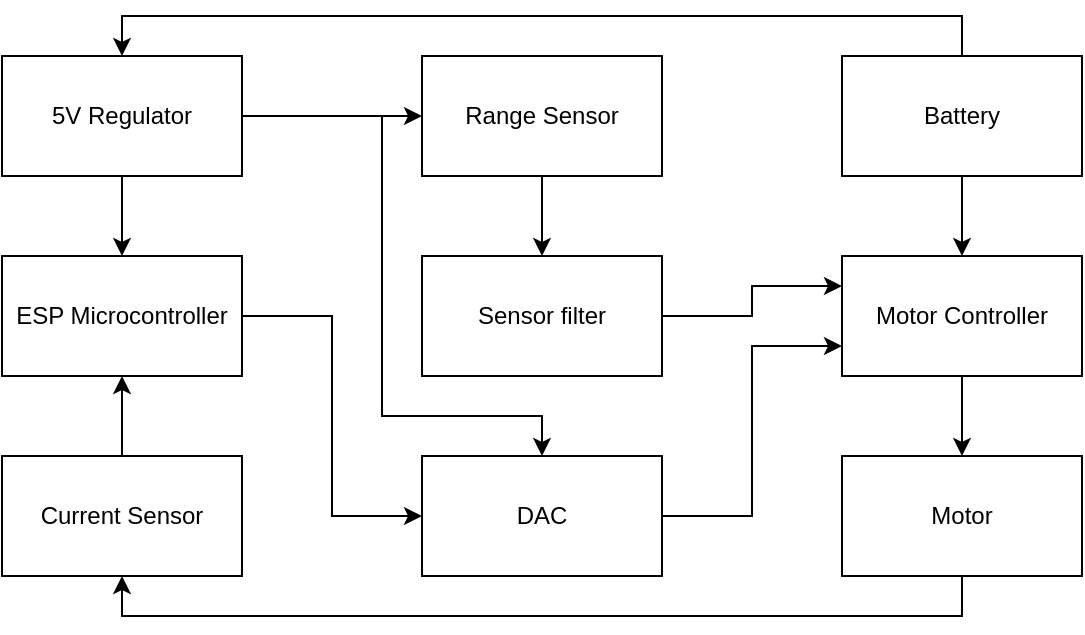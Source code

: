 <mxfile version="20.2.7" type="device"><diagram id="2BXvnWU8AymXPTObcF3t" name="Page-1"><mxGraphModel dx="1038" dy="547" grid="1" gridSize="10" guides="1" tooltips="1" connect="1" arrows="1" fold="1" page="1" pageScale="1" pageWidth="850" pageHeight="1100" math="0" shadow="0"><root><mxCell id="0"/><mxCell id="1" parent="0"/><mxCell id="f8B49tKwPe9jqNVIwfBN-42" style="edgeStyle=orthogonalEdgeStyle;rounded=0;orthogonalLoop=1;jettySize=auto;html=1;exitX=1;exitY=0.5;exitDx=0;exitDy=0;entryX=0;entryY=0.5;entryDx=0;entryDy=0;" edge="1" parent="1" source="f8B49tKwPe9jqNVIwfBN-1" target="f8B49tKwPe9jqNVIwfBN-2"><mxGeometry relative="1" as="geometry"/></mxCell><mxCell id="f8B49tKwPe9jqNVIwfBN-1" value="ESP Microcontroller" style="rounded=0;whiteSpace=wrap;html=1;" vertex="1" parent="1"><mxGeometry x="170" y="220" width="120" height="60" as="geometry"/></mxCell><mxCell id="f8B49tKwPe9jqNVIwfBN-35" style="edgeStyle=orthogonalEdgeStyle;rounded=0;orthogonalLoop=1;jettySize=auto;html=1;exitX=1;exitY=0.5;exitDx=0;exitDy=0;entryX=0;entryY=0.75;entryDx=0;entryDy=0;" edge="1" parent="1" source="f8B49tKwPe9jqNVIwfBN-2" target="f8B49tKwPe9jqNVIwfBN-10"><mxGeometry relative="1" as="geometry"/></mxCell><mxCell id="f8B49tKwPe9jqNVIwfBN-2" value="DAC" style="rounded=0;whiteSpace=wrap;html=1;" vertex="1" parent="1"><mxGeometry x="380" y="320" width="120" height="60" as="geometry"/></mxCell><mxCell id="f8B49tKwPe9jqNVIwfBN-31" style="edgeStyle=orthogonalEdgeStyle;rounded=0;orthogonalLoop=1;jettySize=auto;html=1;exitX=1;exitY=0.5;exitDx=0;exitDy=0;entryX=0;entryY=0.5;entryDx=0;entryDy=0;" edge="1" parent="1" source="f8B49tKwPe9jqNVIwfBN-3" target="f8B49tKwPe9jqNVIwfBN-5"><mxGeometry relative="1" as="geometry"/></mxCell><mxCell id="f8B49tKwPe9jqNVIwfBN-40" style="edgeStyle=orthogonalEdgeStyle;rounded=0;orthogonalLoop=1;jettySize=auto;html=1;exitX=0.5;exitY=1;exitDx=0;exitDy=0;entryX=0.5;entryY=0;entryDx=0;entryDy=0;" edge="1" parent="1" source="f8B49tKwPe9jqNVIwfBN-3" target="f8B49tKwPe9jqNVIwfBN-1"><mxGeometry relative="1" as="geometry"/></mxCell><mxCell id="f8B49tKwPe9jqNVIwfBN-43" style="edgeStyle=orthogonalEdgeStyle;rounded=0;orthogonalLoop=1;jettySize=auto;html=1;exitX=1;exitY=0.5;exitDx=0;exitDy=0;entryX=0.5;entryY=0;entryDx=0;entryDy=0;" edge="1" parent="1" source="f8B49tKwPe9jqNVIwfBN-3" target="f8B49tKwPe9jqNVIwfBN-2"><mxGeometry relative="1" as="geometry"><Array as="points"><mxPoint x="360" y="150"/><mxPoint x="360" y="300"/><mxPoint x="440" y="300"/></Array></mxGeometry></mxCell><mxCell id="f8B49tKwPe9jqNVIwfBN-3" value="5V Regulator" style="rounded=0;whiteSpace=wrap;html=1;" vertex="1" parent="1"><mxGeometry x="170" y="120" width="120" height="60" as="geometry"/></mxCell><mxCell id="f8B49tKwPe9jqNVIwfBN-33" style="edgeStyle=orthogonalEdgeStyle;rounded=0;orthogonalLoop=1;jettySize=auto;html=1;exitX=0.5;exitY=1;exitDx=0;exitDy=0;entryX=0.5;entryY=0;entryDx=0;entryDy=0;" edge="1" parent="1" source="f8B49tKwPe9jqNVIwfBN-4" target="f8B49tKwPe9jqNVIwfBN-10"><mxGeometry relative="1" as="geometry"/></mxCell><mxCell id="f8B49tKwPe9jqNVIwfBN-37" style="edgeStyle=orthogonalEdgeStyle;rounded=0;orthogonalLoop=1;jettySize=auto;html=1;exitX=0.5;exitY=0;exitDx=0;exitDy=0;entryX=0.5;entryY=0;entryDx=0;entryDy=0;" edge="1" parent="1" source="f8B49tKwPe9jqNVIwfBN-4" target="f8B49tKwPe9jqNVIwfBN-3"><mxGeometry relative="1" as="geometry"/></mxCell><mxCell id="f8B49tKwPe9jqNVIwfBN-4" value="Battery" style="rounded=0;whiteSpace=wrap;html=1;" vertex="1" parent="1"><mxGeometry x="590" y="120" width="120" height="60" as="geometry"/></mxCell><mxCell id="f8B49tKwPe9jqNVIwfBN-32" style="edgeStyle=orthogonalEdgeStyle;rounded=0;orthogonalLoop=1;jettySize=auto;html=1;exitX=0.5;exitY=1;exitDx=0;exitDy=0;entryX=0.5;entryY=0;entryDx=0;entryDy=0;" edge="1" parent="1" source="f8B49tKwPe9jqNVIwfBN-5" target="f8B49tKwPe9jqNVIwfBN-6"><mxGeometry relative="1" as="geometry"/></mxCell><mxCell id="f8B49tKwPe9jqNVIwfBN-5" value="Range Sensor" style="rounded=0;whiteSpace=wrap;html=1;" vertex="1" parent="1"><mxGeometry x="380" y="120" width="120" height="60" as="geometry"/></mxCell><mxCell id="f8B49tKwPe9jqNVIwfBN-34" style="edgeStyle=orthogonalEdgeStyle;rounded=0;orthogonalLoop=1;jettySize=auto;html=1;exitX=1;exitY=0.5;exitDx=0;exitDy=0;entryX=0;entryY=0.25;entryDx=0;entryDy=0;" edge="1" parent="1" source="f8B49tKwPe9jqNVIwfBN-6" target="f8B49tKwPe9jqNVIwfBN-10"><mxGeometry relative="1" as="geometry"/></mxCell><mxCell id="f8B49tKwPe9jqNVIwfBN-6" value="Sensor filter" style="rounded=0;whiteSpace=wrap;html=1;" vertex="1" parent="1"><mxGeometry x="380" y="220" width="120" height="60" as="geometry"/></mxCell><mxCell id="f8B49tKwPe9jqNVIwfBN-38" style="edgeStyle=orthogonalEdgeStyle;rounded=0;orthogonalLoop=1;jettySize=auto;html=1;exitX=0.5;exitY=1;exitDx=0;exitDy=0;entryX=0.5;entryY=1;entryDx=0;entryDy=0;" edge="1" parent="1" source="f8B49tKwPe9jqNVIwfBN-7" target="f8B49tKwPe9jqNVIwfBN-8"><mxGeometry relative="1" as="geometry"/></mxCell><mxCell id="f8B49tKwPe9jqNVIwfBN-7" value="Motor" style="rounded=0;whiteSpace=wrap;html=1;" vertex="1" parent="1"><mxGeometry x="590" y="320" width="120" height="60" as="geometry"/></mxCell><mxCell id="f8B49tKwPe9jqNVIwfBN-39" style="edgeStyle=orthogonalEdgeStyle;rounded=0;orthogonalLoop=1;jettySize=auto;html=1;exitX=0.5;exitY=0;exitDx=0;exitDy=0;entryX=0.5;entryY=1;entryDx=0;entryDy=0;" edge="1" parent="1" source="f8B49tKwPe9jqNVIwfBN-8" target="f8B49tKwPe9jqNVIwfBN-1"><mxGeometry relative="1" as="geometry"/></mxCell><mxCell id="f8B49tKwPe9jqNVIwfBN-8" value="Current Sensor" style="rounded=0;whiteSpace=wrap;html=1;" vertex="1" parent="1"><mxGeometry x="170" y="320" width="120" height="60" as="geometry"/></mxCell><mxCell id="f8B49tKwPe9jqNVIwfBN-9" style="edgeStyle=orthogonalEdgeStyle;rounded=0;orthogonalLoop=1;jettySize=auto;html=1;exitX=0.5;exitY=1;exitDx=0;exitDy=0;" edge="1" parent="1" source="f8B49tKwPe9jqNVIwfBN-1" target="f8B49tKwPe9jqNVIwfBN-1"><mxGeometry relative="1" as="geometry"/></mxCell><mxCell id="f8B49tKwPe9jqNVIwfBN-36" style="edgeStyle=orthogonalEdgeStyle;rounded=0;orthogonalLoop=1;jettySize=auto;html=1;exitX=0.5;exitY=1;exitDx=0;exitDy=0;entryX=0.5;entryY=0;entryDx=0;entryDy=0;" edge="1" parent="1" source="f8B49tKwPe9jqNVIwfBN-10" target="f8B49tKwPe9jqNVIwfBN-7"><mxGeometry relative="1" as="geometry"/></mxCell><mxCell id="f8B49tKwPe9jqNVIwfBN-10" value="Motor Controller" style="rounded=0;whiteSpace=wrap;html=1;" vertex="1" parent="1"><mxGeometry x="590" y="220" width="120" height="60" as="geometry"/></mxCell></root></mxGraphModel></diagram></mxfile>